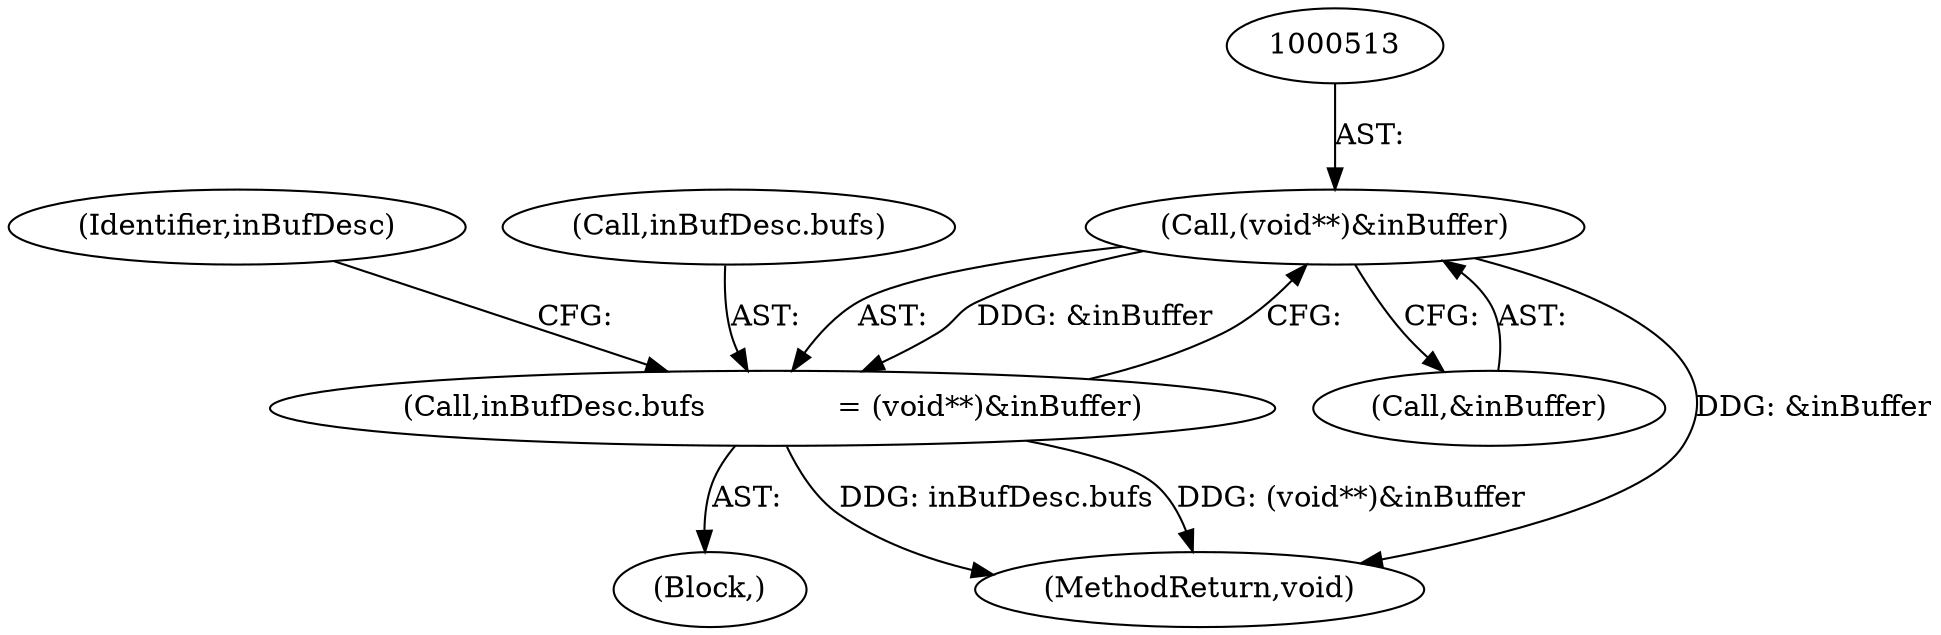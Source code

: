 digraph "0_Android_594bf934384920618d2b6ce0bcda1f60144cb3eb@pointer" {
"1000512" [label="(Call,(void**)&inBuffer)"];
"1000508" [label="(Call,inBufDesc.bufs              = (void**)&inBuffer)"];
"1000514" [label="(Call,&inBuffer)"];
"1000508" [label="(Call,inBufDesc.bufs              = (void**)&inBuffer)"];
"1000518" [label="(Identifier,inBufDesc)"];
"1000509" [label="(Call,inBufDesc.bufs)"];
"1000284" [label="(Block,)"];
"1000512" [label="(Call,(void**)&inBuffer)"];
"1000740" [label="(MethodReturn,void)"];
"1000512" -> "1000508"  [label="AST: "];
"1000512" -> "1000514"  [label="CFG: "];
"1000513" -> "1000512"  [label="AST: "];
"1000514" -> "1000512"  [label="AST: "];
"1000508" -> "1000512"  [label="CFG: "];
"1000512" -> "1000740"  [label="DDG: &inBuffer"];
"1000512" -> "1000508"  [label="DDG: &inBuffer"];
"1000508" -> "1000284"  [label="AST: "];
"1000509" -> "1000508"  [label="AST: "];
"1000518" -> "1000508"  [label="CFG: "];
"1000508" -> "1000740"  [label="DDG: inBufDesc.bufs"];
"1000508" -> "1000740"  [label="DDG: (void**)&inBuffer"];
}
